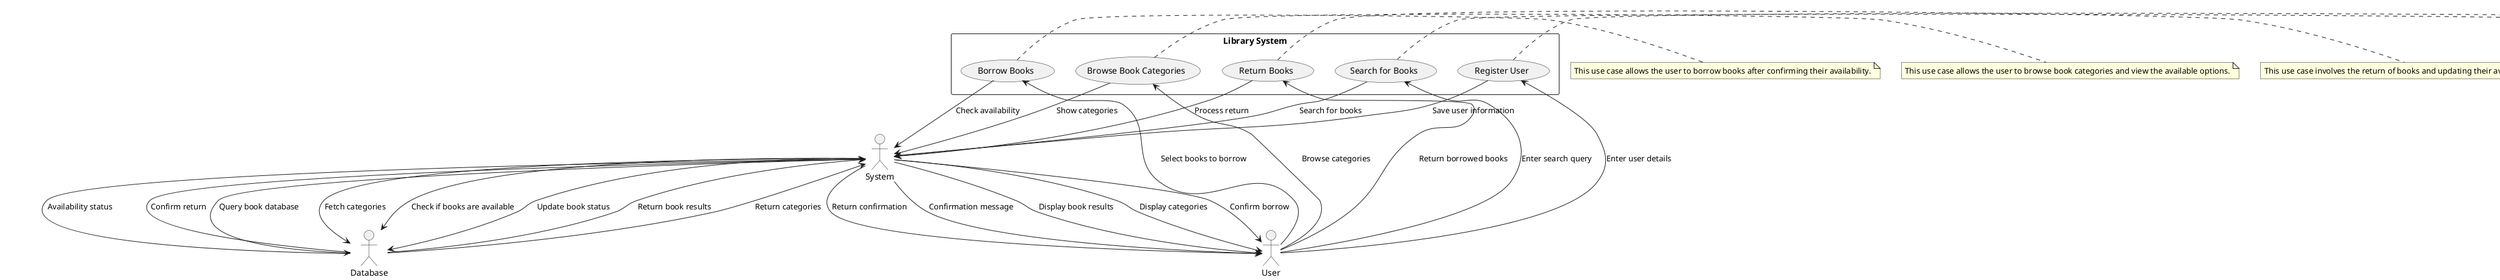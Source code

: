 @startuml

' Use Case 1: User Registration
actor User
actor System

rectangle "Library System" {
    usecase "Register User" as UC1
}

User --> UC1 : "Enter user details"
UC1 --> System : "Save user information"
System --> User : "Confirmation message"

note right of UC1
This use case involves the registration of a new user by entering their details.
end note

' Use Case 2: Book Search and Browsing
actor User
actor System
actor Database

rectangle "Library System" {
    usecase "Search for Books" as UC2
    usecase "Browse Book Categories" as UC3
}

User --> UC2 : "Enter search query"
UC2 --> System : "Search for books"
System --> Database : "Query book database"
Database --> System : "Return book results"
System --> User : "Display book results"

User --> UC3 : "Browse categories"
UC3 --> System : "Show categories"
System --> Database : "Fetch categories"
Database --> System : "Return categories"
System --> User : "Display categories"

note right of UC2
This use case involves searching for books based on user queries,
where the system fetches results from the book database.
end note

note right of UC3
This use case allows the user to browse book categories and view the available options.
end note

' Use Case 3: Borrowing Books
actor User
actor System
actor Database

rectangle "Library System" {
    usecase "Borrow Books" as UC4
}

User --> UC4 : "Select books to borrow"
UC4 --> System : "Check availability"
System --> Database : "Check if books are available"
Database --> System : "Availability status"
System --> User : "Confirm borrow"

note right of UC4
This use case allows the user to borrow books after confirming their availability.
end note

' Use Case 4: Returning Books
actor User
actor System
actor Database

rectangle "Library System" {
    usecase "Return Books" as UC5
}

User --> UC5 : "Return borrowed books"
UC5 --> System : "Process return"
System --> Database : "Update book status"
Database --> System : "Confirm return"
System --> User : "Return confirmation"

note right of UC5
This use case involves the return of books and updating their availability in the system.
end note

@enduml
